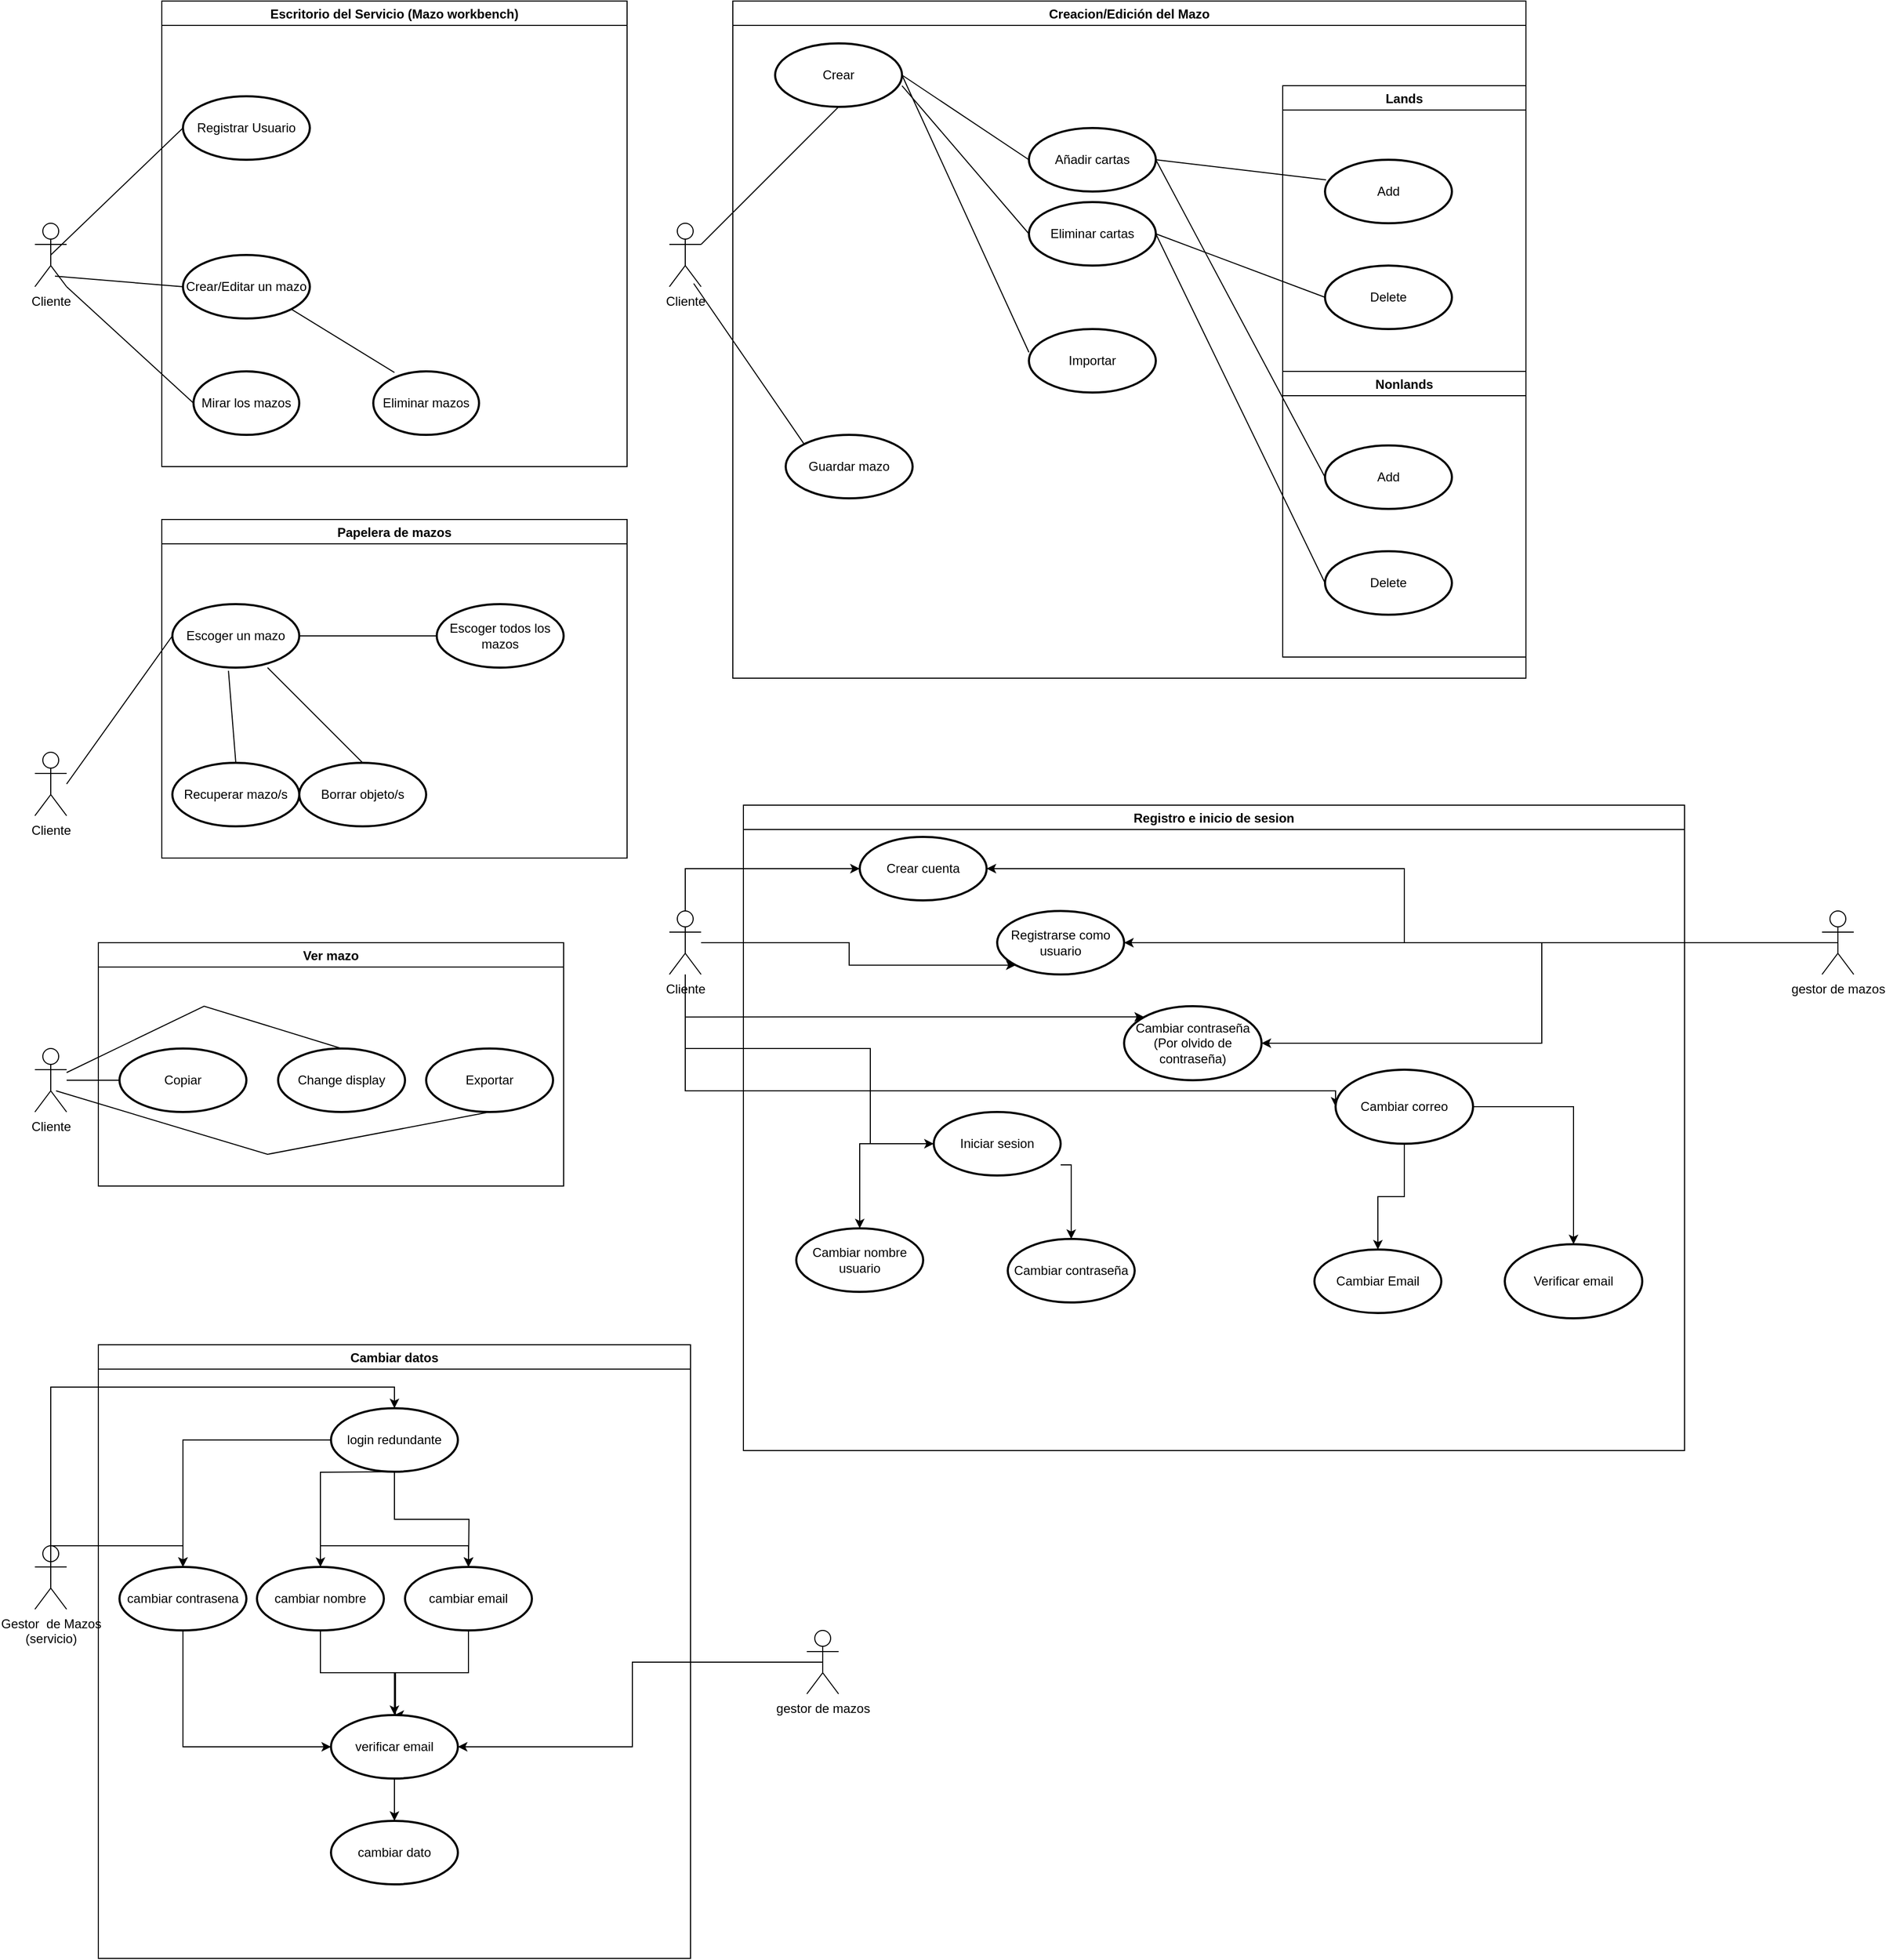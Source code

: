 <mxfile version="24.0.4" type="device">
  <diagram name="Page-1" id="g7jQOUo30wly0EwfjcqG">
    <mxGraphModel dx="4188" dy="2451" grid="1" gridSize="10" guides="1" tooltips="1" connect="1" arrows="1" fold="1" page="1" pageScale="1" pageWidth="2400" pageHeight="2400" math="0" shadow="0">
      <root>
        <mxCell id="0" />
        <mxCell id="1" parent="0" />
        <mxCell id="b2gdafw9vcIs6ifxPlmt-4" value="Cliente" style="shape=umlActor;verticalLabelPosition=bottom;verticalAlign=top;html=1;" parent="1" vertex="1">
          <mxGeometry x="80" y="1030" width="30" height="60" as="geometry" />
        </mxCell>
        <mxCell id="b2gdafw9vcIs6ifxPlmt-5" value="Gestor&amp;nbsp; de Mazos&lt;div&gt;(servicio)&lt;/div&gt;" style="shape=umlActor;verticalLabelPosition=bottom;verticalAlign=top;html=1;" parent="1" vertex="1">
          <mxGeometry x="80" y="1500" width="30" height="60" as="geometry" />
        </mxCell>
        <mxCell id="b2gdafw9vcIs6ifxPlmt-27" value="Papelera de mazos" style="swimlane;" parent="1" vertex="1">
          <mxGeometry x="200" y="530" width="440" height="320" as="geometry" />
        </mxCell>
        <mxCell id="b2gdafw9vcIs6ifxPlmt-29" value="Recuperar mazo/s" style="strokeWidth=2;html=1;shape=mxgraph.flowchart.start_1;whiteSpace=wrap;" parent="b2gdafw9vcIs6ifxPlmt-27" vertex="1">
          <mxGeometry x="10" y="230" width="120" height="60" as="geometry" />
        </mxCell>
        <mxCell id="b2gdafw9vcIs6ifxPlmt-57" value="&lt;div&gt;Escoger todos los mazos&lt;/div&gt;" style="strokeWidth=2;html=1;shape=mxgraph.flowchart.start_1;whiteSpace=wrap;" parent="b2gdafw9vcIs6ifxPlmt-27" vertex="1">
          <mxGeometry x="260" y="80" width="120" height="60" as="geometry" />
        </mxCell>
        <mxCell id="b2gdafw9vcIs6ifxPlmt-58" value="Borrar objeto/s" style="strokeWidth=2;html=1;shape=mxgraph.flowchart.start_1;whiteSpace=wrap;" parent="b2gdafw9vcIs6ifxPlmt-27" vertex="1">
          <mxGeometry x="130" y="230" width="120" height="60" as="geometry" />
        </mxCell>
        <mxCell id="b2gdafw9vcIs6ifxPlmt-60" value="Escoger un mazo" style="strokeWidth=2;html=1;shape=mxgraph.flowchart.start_1;whiteSpace=wrap;" parent="b2gdafw9vcIs6ifxPlmt-27" vertex="1">
          <mxGeometry x="10" y="80" width="120" height="60" as="geometry" />
        </mxCell>
        <mxCell id="oIikqwytzSIiOgdCLlzZ-25" value="" style="endArrow=none;html=1;rounded=0;entryX=0;entryY=0.5;entryDx=0;entryDy=0;entryPerimeter=0;exitX=1;exitY=0.5;exitDx=0;exitDy=0;exitPerimeter=0;" parent="b2gdafw9vcIs6ifxPlmt-27" source="b2gdafw9vcIs6ifxPlmt-60" target="b2gdafw9vcIs6ifxPlmt-57" edge="1">
          <mxGeometry width="50" height="50" relative="1" as="geometry">
            <mxPoint x="230" y="330" as="sourcePoint" />
            <mxPoint x="280" y="280" as="targetPoint" />
          </mxGeometry>
        </mxCell>
        <mxCell id="oIikqwytzSIiOgdCLlzZ-26" value="" style="endArrow=none;html=1;rounded=0;entryX=0.442;entryY=1.05;entryDx=0;entryDy=0;entryPerimeter=0;exitX=0.5;exitY=0;exitDx=0;exitDy=0;exitPerimeter=0;" parent="b2gdafw9vcIs6ifxPlmt-27" source="b2gdafw9vcIs6ifxPlmt-29" target="b2gdafw9vcIs6ifxPlmt-60" edge="1">
          <mxGeometry width="50" height="50" relative="1" as="geometry">
            <mxPoint x="230" y="330" as="sourcePoint" />
            <mxPoint x="280" y="280" as="targetPoint" />
          </mxGeometry>
        </mxCell>
        <mxCell id="oIikqwytzSIiOgdCLlzZ-27" value="" style="endArrow=none;html=1;rounded=0;exitX=0.5;exitY=0;exitDx=0;exitDy=0;exitPerimeter=0;" parent="b2gdafw9vcIs6ifxPlmt-27" source="b2gdafw9vcIs6ifxPlmt-58" target="b2gdafw9vcIs6ifxPlmt-60" edge="1">
          <mxGeometry width="50" height="50" relative="1" as="geometry">
            <mxPoint x="230" y="330" as="sourcePoint" />
            <mxPoint x="280" y="280" as="targetPoint" />
          </mxGeometry>
        </mxCell>
        <mxCell id="b2gdafw9vcIs6ifxPlmt-34" value="Escritorio del Servicio (Mazo workbench)" style="swimlane;" parent="1" vertex="1">
          <mxGeometry x="200" y="40" width="440" height="440" as="geometry" />
        </mxCell>
        <mxCell id="b2gdafw9vcIs6ifxPlmt-35" value="Registrar Usuario" style="strokeWidth=2;html=1;shape=mxgraph.flowchart.start_1;whiteSpace=wrap;" parent="b2gdafw9vcIs6ifxPlmt-34" vertex="1">
          <mxGeometry x="20" y="90" width="120" height="60" as="geometry" />
        </mxCell>
        <mxCell id="b2gdafw9vcIs6ifxPlmt-37" value="Crear/Editar un mazo" style="strokeWidth=2;html=1;shape=mxgraph.flowchart.start_1;whiteSpace=wrap;" parent="b2gdafw9vcIs6ifxPlmt-34" vertex="1">
          <mxGeometry x="20" y="240" width="120" height="60" as="geometry" />
        </mxCell>
        <mxCell id="b2gdafw9vcIs6ifxPlmt-38" value="Eliminar mazos" style="strokeWidth=2;html=1;shape=mxgraph.flowchart.start_1;whiteSpace=wrap;" parent="b2gdafw9vcIs6ifxPlmt-34" vertex="1">
          <mxGeometry x="200" y="350" width="100" height="60" as="geometry" />
        </mxCell>
        <mxCell id="b2gdafw9vcIs6ifxPlmt-39" value="Mirar los mazos" style="strokeWidth=2;html=1;shape=mxgraph.flowchart.start_1;whiteSpace=wrap;" parent="b2gdafw9vcIs6ifxPlmt-34" vertex="1">
          <mxGeometry x="30" y="350" width="100" height="60" as="geometry" />
        </mxCell>
        <mxCell id="oIikqwytzSIiOgdCLlzZ-31" value="" style="endArrow=none;html=1;rounded=0;entryX=0.855;entryY=0.855;entryDx=0;entryDy=0;entryPerimeter=0;exitX=0.2;exitY=0.017;exitDx=0;exitDy=0;exitPerimeter=0;" parent="b2gdafw9vcIs6ifxPlmt-34" source="b2gdafw9vcIs6ifxPlmt-38" target="b2gdafw9vcIs6ifxPlmt-37" edge="1">
          <mxGeometry width="50" height="50" relative="1" as="geometry">
            <mxPoint x="230" y="350" as="sourcePoint" />
            <mxPoint x="280" y="300" as="targetPoint" />
          </mxGeometry>
        </mxCell>
        <mxCell id="b2gdafw9vcIs6ifxPlmt-40" value="Creacion/Edición del Mazo" style="swimlane;" parent="1" vertex="1">
          <mxGeometry x="740" y="40" width="750" height="640" as="geometry" />
        </mxCell>
        <mxCell id="b2gdafw9vcIs6ifxPlmt-69" value="Guardar mazo" style="strokeWidth=2;html=1;shape=mxgraph.flowchart.start_1;whiteSpace=wrap;" parent="b2gdafw9vcIs6ifxPlmt-40" vertex="1">
          <mxGeometry x="50" y="410" width="120" height="60" as="geometry" />
        </mxCell>
        <mxCell id="b2gdafw9vcIs6ifxPlmt-72" value="Crear" style="strokeWidth=2;html=1;shape=mxgraph.flowchart.start_1;whiteSpace=wrap;" parent="b2gdafw9vcIs6ifxPlmt-40" vertex="1">
          <mxGeometry x="40" y="40" width="120" height="60" as="geometry" />
        </mxCell>
        <mxCell id="b2gdafw9vcIs6ifxPlmt-42" value="Añadir cartas" style="strokeWidth=2;html=1;shape=mxgraph.flowchart.start_1;whiteSpace=wrap;" parent="b2gdafw9vcIs6ifxPlmt-40" vertex="1">
          <mxGeometry x="280" y="120" width="120" height="60" as="geometry" />
        </mxCell>
        <mxCell id="b2gdafw9vcIs6ifxPlmt-73" value="Eliminar cartas" style="strokeWidth=2;html=1;shape=mxgraph.flowchart.start_1;whiteSpace=wrap;" parent="b2gdafw9vcIs6ifxPlmt-40" vertex="1">
          <mxGeometry x="280" y="190" width="120" height="60" as="geometry" />
        </mxCell>
        <mxCell id="b2gdafw9vcIs6ifxPlmt-81" value="Importar" style="strokeWidth=2;html=1;shape=mxgraph.flowchart.start_1;whiteSpace=wrap;" parent="b2gdafw9vcIs6ifxPlmt-40" vertex="1">
          <mxGeometry x="280" y="310" width="120" height="60" as="geometry" />
        </mxCell>
        <mxCell id="oIikqwytzSIiOgdCLlzZ-10" value="Nonlands" style="swimlane;" parent="b2gdafw9vcIs6ifxPlmt-40" vertex="1">
          <mxGeometry x="520" y="350" width="230" height="270" as="geometry" />
        </mxCell>
        <mxCell id="oIikqwytzSIiOgdCLlzZ-11" value="Add" style="strokeWidth=2;html=1;shape=mxgraph.flowchart.start_1;whiteSpace=wrap;" parent="oIikqwytzSIiOgdCLlzZ-10" vertex="1">
          <mxGeometry x="40" y="70" width="120" height="60" as="geometry" />
        </mxCell>
        <mxCell id="oIikqwytzSIiOgdCLlzZ-12" value="Delete" style="strokeWidth=2;html=1;shape=mxgraph.flowchart.start_1;whiteSpace=wrap;" parent="oIikqwytzSIiOgdCLlzZ-10" vertex="1">
          <mxGeometry x="40" y="170" width="120" height="60" as="geometry" />
        </mxCell>
        <mxCell id="oIikqwytzSIiOgdCLlzZ-13" value="Lands" style="swimlane;" parent="b2gdafw9vcIs6ifxPlmt-40" vertex="1">
          <mxGeometry x="520" y="80" width="230" height="270" as="geometry" />
        </mxCell>
        <mxCell id="oIikqwytzSIiOgdCLlzZ-14" value="Add" style="strokeWidth=2;html=1;shape=mxgraph.flowchart.start_1;whiteSpace=wrap;" parent="oIikqwytzSIiOgdCLlzZ-13" vertex="1">
          <mxGeometry x="40" y="70" width="120" height="60" as="geometry" />
        </mxCell>
        <mxCell id="oIikqwytzSIiOgdCLlzZ-15" value="Delete" style="strokeWidth=2;html=1;shape=mxgraph.flowchart.start_1;whiteSpace=wrap;" parent="oIikqwytzSIiOgdCLlzZ-13" vertex="1">
          <mxGeometry x="40" y="170" width="120" height="60" as="geometry" />
        </mxCell>
        <mxCell id="oIikqwytzSIiOgdCLlzZ-17" value="" style="endArrow=none;html=1;rounded=0;entryX=1;entryY=0.5;entryDx=0;entryDy=0;entryPerimeter=0;exitX=0.008;exitY=0.317;exitDx=0;exitDy=0;exitPerimeter=0;" parent="b2gdafw9vcIs6ifxPlmt-40" source="oIikqwytzSIiOgdCLlzZ-14" target="b2gdafw9vcIs6ifxPlmt-42" edge="1">
          <mxGeometry width="50" height="50" relative="1" as="geometry">
            <mxPoint x="450" y="490" as="sourcePoint" />
            <mxPoint x="500" y="440" as="targetPoint" />
          </mxGeometry>
        </mxCell>
        <mxCell id="oIikqwytzSIiOgdCLlzZ-18" value="" style="endArrow=none;html=1;rounded=0;entryX=1;entryY=0.5;entryDx=0;entryDy=0;entryPerimeter=0;exitX=0;exitY=0.5;exitDx=0;exitDy=0;exitPerimeter=0;" parent="b2gdafw9vcIs6ifxPlmt-40" source="oIikqwytzSIiOgdCLlzZ-11" target="b2gdafw9vcIs6ifxPlmt-42" edge="1">
          <mxGeometry width="50" height="50" relative="1" as="geometry">
            <mxPoint x="571" y="179" as="sourcePoint" />
            <mxPoint x="410" y="160" as="targetPoint" />
          </mxGeometry>
        </mxCell>
        <mxCell id="oIikqwytzSIiOgdCLlzZ-19" value="" style="endArrow=none;html=1;rounded=0;entryX=1;entryY=0.5;entryDx=0;entryDy=0;entryPerimeter=0;exitX=0;exitY=0.5;exitDx=0;exitDy=0;exitPerimeter=0;" parent="b2gdafw9vcIs6ifxPlmt-40" source="oIikqwytzSIiOgdCLlzZ-12" edge="1">
          <mxGeometry width="50" height="50" relative="1" as="geometry">
            <mxPoint x="560" y="520" as="sourcePoint" />
            <mxPoint x="400" y="220" as="targetPoint" />
          </mxGeometry>
        </mxCell>
        <mxCell id="oIikqwytzSIiOgdCLlzZ-20" value="" style="endArrow=none;html=1;rounded=0;entryX=1;entryY=0.5;entryDx=0;entryDy=0;entryPerimeter=0;exitX=0;exitY=0.5;exitDx=0;exitDy=0;exitPerimeter=0;" parent="b2gdafw9vcIs6ifxPlmt-40" source="oIikqwytzSIiOgdCLlzZ-15" edge="1">
          <mxGeometry width="50" height="50" relative="1" as="geometry">
            <mxPoint x="561" y="239" as="sourcePoint" />
            <mxPoint x="400" y="220" as="targetPoint" />
          </mxGeometry>
        </mxCell>
        <mxCell id="oIikqwytzSIiOgdCLlzZ-32" value="" style="endArrow=none;html=1;rounded=0;entryX=1;entryY=0.5;entryDx=0;entryDy=0;entryPerimeter=0;exitX=0;exitY=0.5;exitDx=0;exitDy=0;exitPerimeter=0;" parent="b2gdafw9vcIs6ifxPlmt-40" source="b2gdafw9vcIs6ifxPlmt-42" target="b2gdafw9vcIs6ifxPlmt-72" edge="1">
          <mxGeometry width="50" height="50" relative="1" as="geometry">
            <mxPoint x="170" y="350" as="sourcePoint" />
            <mxPoint x="220" y="300" as="targetPoint" />
          </mxGeometry>
        </mxCell>
        <mxCell id="oIikqwytzSIiOgdCLlzZ-33" value="" style="endArrow=none;html=1;rounded=0;entryX=1;entryY=0.667;entryDx=0;entryDy=0;entryPerimeter=0;exitX=0;exitY=0.5;exitDx=0;exitDy=0;exitPerimeter=0;" parent="b2gdafw9vcIs6ifxPlmt-40" source="b2gdafw9vcIs6ifxPlmt-73" target="b2gdafw9vcIs6ifxPlmt-72" edge="1">
          <mxGeometry width="50" height="50" relative="1" as="geometry">
            <mxPoint x="170" y="350" as="sourcePoint" />
            <mxPoint x="220" y="300" as="targetPoint" />
          </mxGeometry>
        </mxCell>
        <mxCell id="oIikqwytzSIiOgdCLlzZ-34" value="" style="endArrow=none;html=1;rounded=0;entryX=1;entryY=0.5;entryDx=0;entryDy=0;entryPerimeter=0;exitX=0;exitY=0.367;exitDx=0;exitDy=0;exitPerimeter=0;" parent="b2gdafw9vcIs6ifxPlmt-40" source="b2gdafw9vcIs6ifxPlmt-81" target="b2gdafw9vcIs6ifxPlmt-72" edge="1">
          <mxGeometry width="50" height="50" relative="1" as="geometry">
            <mxPoint x="170" y="350" as="sourcePoint" />
            <mxPoint x="220" y="300" as="targetPoint" />
          </mxGeometry>
        </mxCell>
        <mxCell id="b2gdafw9vcIs6ifxPlmt-46" value="Ver mazo" style="swimlane;" parent="1" vertex="1">
          <mxGeometry x="140" y="930" width="440" height="230" as="geometry" />
        </mxCell>
        <mxCell id="oIikqwytzSIiOgdCLlzZ-1" value="Exportar" style="strokeWidth=2;html=1;shape=mxgraph.flowchart.start_1;whiteSpace=wrap;" parent="b2gdafw9vcIs6ifxPlmt-46" vertex="1">
          <mxGeometry x="310" y="100" width="120" height="60" as="geometry" />
        </mxCell>
        <mxCell id="oIikqwytzSIiOgdCLlzZ-2" value="Copiar" style="strokeWidth=2;html=1;shape=mxgraph.flowchart.start_1;whiteSpace=wrap;" parent="b2gdafw9vcIs6ifxPlmt-46" vertex="1">
          <mxGeometry x="20" y="100" width="120" height="60" as="geometry" />
        </mxCell>
        <mxCell id="oIikqwytzSIiOgdCLlzZ-16" value="Change display" style="strokeWidth=2;html=1;shape=mxgraph.flowchart.start_1;whiteSpace=wrap;" parent="b2gdafw9vcIs6ifxPlmt-46" vertex="1">
          <mxGeometry x="170" y="100" width="120" height="60" as="geometry" />
        </mxCell>
        <mxCell id="b2gdafw9vcIs6ifxPlmt-61" value="Cliente" style="shape=umlActor;verticalLabelPosition=bottom;verticalAlign=top;html=1;" parent="1" vertex="1">
          <mxGeometry x="80" y="250" width="30" height="60" as="geometry" />
        </mxCell>
        <mxCell id="b2gdafw9vcIs6ifxPlmt-62" value="Cliente" style="shape=umlActor;verticalLabelPosition=bottom;verticalAlign=top;html=1;" parent="1" vertex="1">
          <mxGeometry x="80" y="750" width="30" height="60" as="geometry" />
        </mxCell>
        <mxCell id="b2gdafw9vcIs6ifxPlmt-63" value="Cliente" style="shape=umlActor;verticalLabelPosition=bottom;verticalAlign=top;html=1;" parent="1" vertex="1">
          <mxGeometry x="680" y="250" width="30" height="60" as="geometry" />
        </mxCell>
        <mxCell id="oIikqwytzSIiOgdCLlzZ-21" value="" style="endArrow=none;html=1;rounded=0;entryX=0.5;entryY=0;entryDx=0;entryDy=0;entryPerimeter=0;" parent="1" source="b2gdafw9vcIs6ifxPlmt-4" target="oIikqwytzSIiOgdCLlzZ-16" edge="1">
          <mxGeometry width="50" height="50" relative="1" as="geometry">
            <mxPoint x="590" y="1080" as="sourcePoint" />
            <mxPoint x="640" y="1030" as="targetPoint" />
            <Array as="points">
              <mxPoint x="240" y="990" />
            </Array>
          </mxGeometry>
        </mxCell>
        <mxCell id="oIikqwytzSIiOgdCLlzZ-22" value="" style="endArrow=none;html=1;rounded=0;entryX=0;entryY=0.5;entryDx=0;entryDy=0;entryPerimeter=0;" parent="1" source="b2gdafw9vcIs6ifxPlmt-4" target="oIikqwytzSIiOgdCLlzZ-2" edge="1">
          <mxGeometry width="50" height="50" relative="1" as="geometry">
            <mxPoint x="590" y="1080" as="sourcePoint" />
            <mxPoint x="640" y="1030" as="targetPoint" />
          </mxGeometry>
        </mxCell>
        <mxCell id="oIikqwytzSIiOgdCLlzZ-23" value="" style="endArrow=none;html=1;rounded=0;exitX=0.667;exitY=0.667;exitDx=0;exitDy=0;exitPerimeter=0;entryX=0.5;entryY=1;entryDx=0;entryDy=0;entryPerimeter=0;" parent="1" source="b2gdafw9vcIs6ifxPlmt-4" target="oIikqwytzSIiOgdCLlzZ-1" edge="1">
          <mxGeometry width="50" height="50" relative="1" as="geometry">
            <mxPoint x="590" y="1080" as="sourcePoint" />
            <mxPoint x="640" y="1030" as="targetPoint" />
            <Array as="points">
              <mxPoint x="300" y="1130" />
            </Array>
          </mxGeometry>
        </mxCell>
        <mxCell id="oIikqwytzSIiOgdCLlzZ-24" value="" style="endArrow=none;html=1;rounded=0;entryX=0;entryY=0.5;entryDx=0;entryDy=0;entryPerimeter=0;" parent="1" target="b2gdafw9vcIs6ifxPlmt-60" edge="1">
          <mxGeometry width="50" height="50" relative="1" as="geometry">
            <mxPoint x="110" y="780" as="sourcePoint" />
            <mxPoint x="160" y="730" as="targetPoint" />
          </mxGeometry>
        </mxCell>
        <mxCell id="oIikqwytzSIiOgdCLlzZ-28" value="" style="endArrow=none;html=1;rounded=0;entryX=0.5;entryY=0.5;entryDx=0;entryDy=0;entryPerimeter=0;exitX=0;exitY=0.5;exitDx=0;exitDy=0;exitPerimeter=0;" parent="1" source="b2gdafw9vcIs6ifxPlmt-35" target="b2gdafw9vcIs6ifxPlmt-61" edge="1">
          <mxGeometry width="50" height="50" relative="1" as="geometry">
            <mxPoint x="430" y="390" as="sourcePoint" />
            <mxPoint x="480" y="340" as="targetPoint" />
          </mxGeometry>
        </mxCell>
        <mxCell id="oIikqwytzSIiOgdCLlzZ-29" value="" style="endArrow=none;html=1;rounded=0;entryX=0.633;entryY=0.833;entryDx=0;entryDy=0;entryPerimeter=0;exitX=0;exitY=0.5;exitDx=0;exitDy=0;exitPerimeter=0;" parent="1" source="b2gdafw9vcIs6ifxPlmt-37" target="b2gdafw9vcIs6ifxPlmt-61" edge="1">
          <mxGeometry width="50" height="50" relative="1" as="geometry">
            <mxPoint x="430" y="390" as="sourcePoint" />
            <mxPoint x="480" y="340" as="targetPoint" />
          </mxGeometry>
        </mxCell>
        <mxCell id="oIikqwytzSIiOgdCLlzZ-30" value="" style="endArrow=none;html=1;rounded=0;entryX=1;entryY=1;entryDx=0;entryDy=0;entryPerimeter=0;exitX=0;exitY=0.5;exitDx=0;exitDy=0;exitPerimeter=0;" parent="1" source="b2gdafw9vcIs6ifxPlmt-39" target="b2gdafw9vcIs6ifxPlmt-61" edge="1">
          <mxGeometry width="50" height="50" relative="1" as="geometry">
            <mxPoint x="430" y="390" as="sourcePoint" />
            <mxPoint x="480" y="340" as="targetPoint" />
          </mxGeometry>
        </mxCell>
        <mxCell id="oIikqwytzSIiOgdCLlzZ-36" value="" style="endArrow=none;html=1;rounded=0;entryX=0.5;entryY=1;entryDx=0;entryDy=0;entryPerimeter=0;exitX=1;exitY=0.333;exitDx=0;exitDy=0;exitPerimeter=0;" parent="1" source="b2gdafw9vcIs6ifxPlmt-63" target="b2gdafw9vcIs6ifxPlmt-72" edge="1">
          <mxGeometry width="50" height="50" relative="1" as="geometry">
            <mxPoint x="910" y="390" as="sourcePoint" />
            <mxPoint x="960" y="340" as="targetPoint" />
          </mxGeometry>
        </mxCell>
        <mxCell id="oIikqwytzSIiOgdCLlzZ-37" value="" style="endArrow=none;html=1;rounded=0;entryX=0.767;entryY=0.95;entryDx=0;entryDy=0;entryPerimeter=0;exitX=0.145;exitY=0.145;exitDx=0;exitDy=0;exitPerimeter=0;" parent="1" source="b2gdafw9vcIs6ifxPlmt-69" target="b2gdafw9vcIs6ifxPlmt-63" edge="1">
          <mxGeometry width="50" height="50" relative="1" as="geometry">
            <mxPoint x="910" y="390" as="sourcePoint" />
            <mxPoint x="960" y="340" as="targetPoint" />
          </mxGeometry>
        </mxCell>
        <mxCell id="PvsV8ZNMPgOsQi2cF9u8-26" style="edgeStyle=orthogonalEdgeStyle;rounded=0;orthogonalLoop=1;jettySize=auto;html=1;" parent="1" source="PvsV8ZNMPgOsQi2cF9u8-3" target="PvsV8ZNMPgOsQi2cF9u8-15" edge="1">
          <mxGeometry relative="1" as="geometry">
            <Array as="points">
              <mxPoint x="695" y="860" />
            </Array>
          </mxGeometry>
        </mxCell>
        <mxCell id="PvsV8ZNMPgOsQi2cF9u8-29" style="edgeStyle=orthogonalEdgeStyle;rounded=0;orthogonalLoop=1;jettySize=auto;html=1;" parent="1" source="PvsV8ZNMPgOsQi2cF9u8-3" target="PvsV8ZNMPgOsQi2cF9u8-28" edge="1">
          <mxGeometry relative="1" as="geometry">
            <Array as="points">
              <mxPoint x="695" y="1030" />
              <mxPoint x="870" y="1030" />
              <mxPoint x="870" y="1120" />
            </Array>
          </mxGeometry>
        </mxCell>
        <mxCell id="PvsV8ZNMPgOsQi2cF9u8-31" style="edgeStyle=orthogonalEdgeStyle;rounded=0;orthogonalLoop=1;jettySize=auto;html=1;entryX=0.145;entryY=0.145;entryDx=0;entryDy=0;entryPerimeter=0;" parent="1" source="PvsV8ZNMPgOsQi2cF9u8-3" target="PvsV8ZNMPgOsQi2cF9u8-18" edge="1">
          <mxGeometry relative="1" as="geometry">
            <Array as="points">
              <mxPoint x="695" y="1000" />
            </Array>
          </mxGeometry>
        </mxCell>
        <mxCell id="PvsV8ZNMPgOsQi2cF9u8-36" style="edgeStyle=orthogonalEdgeStyle;rounded=0;orthogonalLoop=1;jettySize=auto;html=1;entryX=0;entryY=0.5;entryDx=0;entryDy=0;entryPerimeter=0;" parent="1" source="PvsV8ZNMPgOsQi2cF9u8-3" target="PvsV8ZNMPgOsQi2cF9u8-35" edge="1">
          <mxGeometry relative="1" as="geometry">
            <Array as="points">
              <mxPoint x="695" y="1070" />
              <mxPoint x="1310" y="1070" />
            </Array>
          </mxGeometry>
        </mxCell>
        <mxCell id="PvsV8ZNMPgOsQi2cF9u8-3" value="Cliente" style="shape=umlActor;verticalLabelPosition=bottom;verticalAlign=top;html=1;" parent="1" vertex="1">
          <mxGeometry x="680" y="900" width="30" height="60" as="geometry" />
        </mxCell>
        <mxCell id="PvsV8ZNMPgOsQi2cF9u8-4" value="Registro e inicio de sesion" style="swimlane;" parent="1" vertex="1">
          <mxGeometry x="750" y="800" width="890" height="610" as="geometry" />
        </mxCell>
        <mxCell id="PvsV8ZNMPgOsQi2cF9u8-8" value="Registrarse como usuario" style="strokeWidth=2;html=1;shape=mxgraph.flowchart.start_1;whiteSpace=wrap;" parent="PvsV8ZNMPgOsQi2cF9u8-4" vertex="1">
          <mxGeometry x="240" y="100" width="120" height="60" as="geometry" />
        </mxCell>
        <mxCell id="PvsV8ZNMPgOsQi2cF9u8-15" value="Crear cuenta" style="strokeWidth=2;html=1;shape=mxgraph.flowchart.start_1;whiteSpace=wrap;" parent="PvsV8ZNMPgOsQi2cF9u8-4" vertex="1">
          <mxGeometry x="110" y="30" width="120" height="60" as="geometry" />
        </mxCell>
        <mxCell id="PvsV8ZNMPgOsQi2cF9u8-18" value="Cambiar contraseña&lt;br&gt;(Por olvido de contraseña)" style="strokeWidth=2;html=1;shape=mxgraph.flowchart.start_1;whiteSpace=wrap;" parent="PvsV8ZNMPgOsQi2cF9u8-4" vertex="1">
          <mxGeometry x="360" y="190" width="130" height="70" as="geometry" />
        </mxCell>
        <mxCell id="PvsV8ZNMPgOsQi2cF9u8-21" value="Cambiar nombre usuario" style="strokeWidth=2;html=1;shape=mxgraph.flowchart.start_1;whiteSpace=wrap;" parent="PvsV8ZNMPgOsQi2cF9u8-4" vertex="1">
          <mxGeometry x="50" y="400" width="120" height="60" as="geometry" />
        </mxCell>
        <mxCell id="PvsV8ZNMPgOsQi2cF9u8-22" value="Cambiar Email" style="strokeWidth=2;html=1;shape=mxgraph.flowchart.start_1;whiteSpace=wrap;" parent="PvsV8ZNMPgOsQi2cF9u8-4" vertex="1">
          <mxGeometry x="540" y="420" width="120" height="60" as="geometry" />
        </mxCell>
        <mxCell id="PvsV8ZNMPgOsQi2cF9u8-33" style="edgeStyle=orthogonalEdgeStyle;rounded=0;orthogonalLoop=1;jettySize=auto;html=1;" parent="PvsV8ZNMPgOsQi2cF9u8-4" source="PvsV8ZNMPgOsQi2cF9u8-28" target="PvsV8ZNMPgOsQi2cF9u8-21" edge="1">
          <mxGeometry relative="1" as="geometry" />
        </mxCell>
        <mxCell id="PvsV8ZNMPgOsQi2cF9u8-34" style="edgeStyle=orthogonalEdgeStyle;rounded=0;orthogonalLoop=1;jettySize=auto;html=1;" parent="PvsV8ZNMPgOsQi2cF9u8-4" source="PvsV8ZNMPgOsQi2cF9u8-28" target="PvsV8ZNMPgOsQi2cF9u8-32" edge="1">
          <mxGeometry relative="1" as="geometry">
            <Array as="points">
              <mxPoint x="310" y="340" />
            </Array>
          </mxGeometry>
        </mxCell>
        <mxCell id="PvsV8ZNMPgOsQi2cF9u8-28" value="Iniciar sesion" style="strokeWidth=2;html=1;shape=mxgraph.flowchart.start_1;whiteSpace=wrap;" parent="PvsV8ZNMPgOsQi2cF9u8-4" vertex="1">
          <mxGeometry x="180" y="290" width="120" height="60" as="geometry" />
        </mxCell>
        <mxCell id="PvsV8ZNMPgOsQi2cF9u8-30" value="Verificar email" style="strokeWidth=2;html=1;shape=mxgraph.flowchart.start_1;whiteSpace=wrap;" parent="PvsV8ZNMPgOsQi2cF9u8-4" vertex="1">
          <mxGeometry x="720" y="415" width="130" height="70" as="geometry" />
        </mxCell>
        <mxCell id="PvsV8ZNMPgOsQi2cF9u8-32" value="Cambiar contraseña" style="strokeWidth=2;html=1;shape=mxgraph.flowchart.start_1;whiteSpace=wrap;" parent="PvsV8ZNMPgOsQi2cF9u8-4" vertex="1">
          <mxGeometry x="250" y="410" width="120" height="60" as="geometry" />
        </mxCell>
        <mxCell id="PvsV8ZNMPgOsQi2cF9u8-37" style="edgeStyle=orthogonalEdgeStyle;rounded=0;orthogonalLoop=1;jettySize=auto;html=1;" parent="PvsV8ZNMPgOsQi2cF9u8-4" source="PvsV8ZNMPgOsQi2cF9u8-35" target="PvsV8ZNMPgOsQi2cF9u8-30" edge="1">
          <mxGeometry relative="1" as="geometry" />
        </mxCell>
        <mxCell id="PvsV8ZNMPgOsQi2cF9u8-38" style="edgeStyle=orthogonalEdgeStyle;rounded=0;orthogonalLoop=1;jettySize=auto;html=1;" parent="PvsV8ZNMPgOsQi2cF9u8-4" source="PvsV8ZNMPgOsQi2cF9u8-35" target="PvsV8ZNMPgOsQi2cF9u8-22" edge="1">
          <mxGeometry relative="1" as="geometry" />
        </mxCell>
        <mxCell id="PvsV8ZNMPgOsQi2cF9u8-35" value="Cambiar correo" style="strokeWidth=2;html=1;shape=mxgraph.flowchart.start_1;whiteSpace=wrap;" parent="PvsV8ZNMPgOsQi2cF9u8-4" vertex="1">
          <mxGeometry x="560" y="250" width="130" height="70" as="geometry" />
        </mxCell>
        <mxCell id="PvsV8ZNMPgOsQi2cF9u8-12" style="edgeStyle=orthogonalEdgeStyle;rounded=0;orthogonalLoop=1;jettySize=auto;html=1;entryX=0.145;entryY=0.855;entryDx=0;entryDy=0;entryPerimeter=0;" parent="1" source="PvsV8ZNMPgOsQi2cF9u8-3" target="PvsV8ZNMPgOsQi2cF9u8-8" edge="1">
          <mxGeometry relative="1" as="geometry" />
        </mxCell>
        <mxCell id="wPcE5DeIWJKnM4BneBvL-1" value="Cambiar datos" style="swimlane;" vertex="1" parent="1">
          <mxGeometry x="140" y="1310" width="560" height="580" as="geometry" />
        </mxCell>
        <mxCell id="wPcE5DeIWJKnM4BneBvL-17" style="edgeStyle=orthogonalEdgeStyle;rounded=0;orthogonalLoop=1;jettySize=auto;html=1;entryX=0.5;entryY=0;entryDx=0;entryDy=0;entryPerimeter=0;" edge="1" parent="wPcE5DeIWJKnM4BneBvL-1" source="wPcE5DeIWJKnM4BneBvL-2" target="wPcE5DeIWJKnM4BneBvL-3">
          <mxGeometry relative="1" as="geometry">
            <mxPoint x="280" y="150" as="targetPoint" />
          </mxGeometry>
        </mxCell>
        <mxCell id="wPcE5DeIWJKnM4BneBvL-19" style="edgeStyle=orthogonalEdgeStyle;rounded=0;orthogonalLoop=1;jettySize=auto;html=1;exitX=0.5;exitY=1;exitDx=0;exitDy=0;exitPerimeter=0;" edge="1" parent="wPcE5DeIWJKnM4BneBvL-1" source="wPcE5DeIWJKnM4BneBvL-2">
          <mxGeometry relative="1" as="geometry">
            <mxPoint x="350" y="210" as="targetPoint" />
          </mxGeometry>
        </mxCell>
        <mxCell id="wPcE5DeIWJKnM4BneBvL-2" value="login redundante" style="strokeWidth=2;html=1;shape=mxgraph.flowchart.start_1;whiteSpace=wrap;" vertex="1" parent="wPcE5DeIWJKnM4BneBvL-1">
          <mxGeometry x="220" y="60" width="120" height="60" as="geometry" />
        </mxCell>
        <mxCell id="wPcE5DeIWJKnM4BneBvL-3" value="cambiar contrasena" style="strokeWidth=2;html=1;shape=mxgraph.flowchart.start_1;whiteSpace=wrap;" vertex="1" parent="wPcE5DeIWJKnM4BneBvL-1">
          <mxGeometry x="20" y="210" width="120" height="60" as="geometry" />
        </mxCell>
        <mxCell id="wPcE5DeIWJKnM4BneBvL-14" style="edgeStyle=orthogonalEdgeStyle;rounded=0;orthogonalLoop=1;jettySize=auto;html=1;" edge="1" parent="wPcE5DeIWJKnM4BneBvL-1" source="wPcE5DeIWJKnM4BneBvL-4">
          <mxGeometry relative="1" as="geometry">
            <mxPoint x="280" y="350" as="targetPoint" />
            <Array as="points">
              <mxPoint x="210" y="310" />
              <mxPoint x="281" y="310" />
              <mxPoint x="281" y="350" />
            </Array>
          </mxGeometry>
        </mxCell>
        <mxCell id="wPcE5DeIWJKnM4BneBvL-4" value="cambiar nombre" style="strokeWidth=2;html=1;shape=mxgraph.flowchart.start_1;whiteSpace=wrap;" vertex="1" parent="wPcE5DeIWJKnM4BneBvL-1">
          <mxGeometry x="150" y="210" width="120" height="60" as="geometry" />
        </mxCell>
        <mxCell id="wPcE5DeIWJKnM4BneBvL-5" value="cambiar email" style="strokeWidth=2;html=1;shape=mxgraph.flowchart.start_1;whiteSpace=wrap;" vertex="1" parent="wPcE5DeIWJKnM4BneBvL-1">
          <mxGeometry x="290" y="210" width="120" height="60" as="geometry" />
        </mxCell>
        <mxCell id="wPcE5DeIWJKnM4BneBvL-8" style="edgeStyle=orthogonalEdgeStyle;rounded=0;orthogonalLoop=1;jettySize=auto;html=1;exitX=0.5;exitY=0;exitDx=0;exitDy=0;exitPerimeter=0;entryX=0.5;entryY=0;entryDx=0;entryDy=0;entryPerimeter=0;" edge="1" parent="wPcE5DeIWJKnM4BneBvL-1" source="wPcE5DeIWJKnM4BneBvL-4" target="wPcE5DeIWJKnM4BneBvL-5">
          <mxGeometry relative="1" as="geometry">
            <Array as="points">
              <mxPoint x="210" y="190" />
              <mxPoint x="350" y="190" />
            </Array>
          </mxGeometry>
        </mxCell>
        <mxCell id="wPcE5DeIWJKnM4BneBvL-21" value="" style="edgeStyle=orthogonalEdgeStyle;rounded=0;orthogonalLoop=1;jettySize=auto;html=1;" edge="1" parent="wPcE5DeIWJKnM4BneBvL-1" source="wPcE5DeIWJKnM4BneBvL-11" target="wPcE5DeIWJKnM4BneBvL-12">
          <mxGeometry relative="1" as="geometry" />
        </mxCell>
        <mxCell id="wPcE5DeIWJKnM4BneBvL-11" value="verificar email" style="strokeWidth=2;html=1;shape=mxgraph.flowchart.start_1;whiteSpace=wrap;" vertex="1" parent="wPcE5DeIWJKnM4BneBvL-1">
          <mxGeometry x="220" y="350" width="120" height="60" as="geometry" />
        </mxCell>
        <mxCell id="wPcE5DeIWJKnM4BneBvL-12" value="cambiar dato" style="strokeWidth=2;html=1;shape=mxgraph.flowchart.start_1;whiteSpace=wrap;" vertex="1" parent="wPcE5DeIWJKnM4BneBvL-1">
          <mxGeometry x="220" y="450" width="120" height="60" as="geometry" />
        </mxCell>
        <mxCell id="wPcE5DeIWJKnM4BneBvL-13" style="edgeStyle=orthogonalEdgeStyle;rounded=0;orthogonalLoop=1;jettySize=auto;html=1;entryX=0.5;entryY=0;entryDx=0;entryDy=0;entryPerimeter=0;" edge="1" parent="wPcE5DeIWJKnM4BneBvL-1" source="wPcE5DeIWJKnM4BneBvL-5" target="wPcE5DeIWJKnM4BneBvL-11">
          <mxGeometry relative="1" as="geometry" />
        </mxCell>
        <mxCell id="wPcE5DeIWJKnM4BneBvL-15" style="edgeStyle=orthogonalEdgeStyle;rounded=0;orthogonalLoop=1;jettySize=auto;html=1;entryX=0;entryY=0.5;entryDx=0;entryDy=0;entryPerimeter=0;" edge="1" parent="wPcE5DeIWJKnM4BneBvL-1" source="wPcE5DeIWJKnM4BneBvL-3" target="wPcE5DeIWJKnM4BneBvL-11">
          <mxGeometry relative="1" as="geometry">
            <Array as="points">
              <mxPoint x="80" y="380" />
            </Array>
          </mxGeometry>
        </mxCell>
        <mxCell id="wPcE5DeIWJKnM4BneBvL-18" style="edgeStyle=orthogonalEdgeStyle;rounded=0;orthogonalLoop=1;jettySize=auto;html=1;entryX=0.5;entryY=0;entryDx=0;entryDy=0;entryPerimeter=0;" edge="1" parent="wPcE5DeIWJKnM4BneBvL-1" target="wPcE5DeIWJKnM4BneBvL-4">
          <mxGeometry relative="1" as="geometry">
            <mxPoint x="280" y="120" as="sourcePoint" />
          </mxGeometry>
        </mxCell>
        <mxCell id="wPcE5DeIWJKnM4BneBvL-9" style="edgeStyle=orthogonalEdgeStyle;rounded=0;orthogonalLoop=1;jettySize=auto;html=1;exitX=0.5;exitY=0.5;exitDx=0;exitDy=0;exitPerimeter=0;entryX=0.5;entryY=0;entryDx=0;entryDy=0;entryPerimeter=0;" edge="1" parent="1" source="b2gdafw9vcIs6ifxPlmt-5" target="wPcE5DeIWJKnM4BneBvL-3">
          <mxGeometry relative="1" as="geometry">
            <Array as="points">
              <mxPoint x="95" y="1500" />
              <mxPoint x="220" y="1500" />
            </Array>
          </mxGeometry>
        </mxCell>
        <mxCell id="wPcE5DeIWJKnM4BneBvL-10" style="edgeStyle=orthogonalEdgeStyle;rounded=0;orthogonalLoop=1;jettySize=auto;html=1;exitX=0.5;exitY=0.5;exitDx=0;exitDy=0;exitPerimeter=0;entryX=0.5;entryY=0;entryDx=0;entryDy=0;entryPerimeter=0;" edge="1" parent="1" source="b2gdafw9vcIs6ifxPlmt-5" target="wPcE5DeIWJKnM4BneBvL-2">
          <mxGeometry relative="1" as="geometry">
            <Array as="points">
              <mxPoint x="95" y="1350" />
              <mxPoint x="420" y="1350" />
            </Array>
          </mxGeometry>
        </mxCell>
        <mxCell id="wPcE5DeIWJKnM4BneBvL-22" value="gestor de mazos" style="shape=umlActor;verticalLabelPosition=bottom;verticalAlign=top;html=1;outlineConnect=0;" vertex="1" parent="1">
          <mxGeometry x="1770" y="900" width="30" height="60" as="geometry" />
        </mxCell>
        <mxCell id="wPcE5DeIWJKnM4BneBvL-23" value="gestor de mazos" style="shape=umlActor;verticalLabelPosition=bottom;verticalAlign=top;html=1;outlineConnect=0;" vertex="1" parent="1">
          <mxGeometry x="810" y="1580" width="30" height="60" as="geometry" />
        </mxCell>
        <mxCell id="wPcE5DeIWJKnM4BneBvL-24" style="edgeStyle=orthogonalEdgeStyle;rounded=0;orthogonalLoop=1;jettySize=auto;html=1;exitX=0.5;exitY=0.5;exitDx=0;exitDy=0;exitPerimeter=0;entryX=1;entryY=0.5;entryDx=0;entryDy=0;entryPerimeter=0;" edge="1" parent="1" source="wPcE5DeIWJKnM4BneBvL-23" target="wPcE5DeIWJKnM4BneBvL-11">
          <mxGeometry relative="1" as="geometry" />
        </mxCell>
        <mxCell id="wPcE5DeIWJKnM4BneBvL-26" style="edgeStyle=orthogonalEdgeStyle;rounded=0;orthogonalLoop=1;jettySize=auto;html=1;exitX=0.5;exitY=0.5;exitDx=0;exitDy=0;exitPerimeter=0;entryX=1;entryY=0.5;entryDx=0;entryDy=0;entryPerimeter=0;" edge="1" parent="1" source="wPcE5DeIWJKnM4BneBvL-22" target="PvsV8ZNMPgOsQi2cF9u8-8">
          <mxGeometry relative="1" as="geometry" />
        </mxCell>
        <mxCell id="wPcE5DeIWJKnM4BneBvL-27" style="edgeStyle=orthogonalEdgeStyle;rounded=0;orthogonalLoop=1;jettySize=auto;html=1;exitX=0.5;exitY=0.5;exitDx=0;exitDy=0;exitPerimeter=0;entryX=1;entryY=0.5;entryDx=0;entryDy=0;entryPerimeter=0;" edge="1" parent="1" source="wPcE5DeIWJKnM4BneBvL-22" target="PvsV8ZNMPgOsQi2cF9u8-18">
          <mxGeometry relative="1" as="geometry" />
        </mxCell>
        <mxCell id="wPcE5DeIWJKnM4BneBvL-28" style="edgeStyle=orthogonalEdgeStyle;rounded=0;orthogonalLoop=1;jettySize=auto;html=1;exitX=0.5;exitY=0.5;exitDx=0;exitDy=0;exitPerimeter=0;entryX=1;entryY=0.5;entryDx=0;entryDy=0;entryPerimeter=0;" edge="1" parent="1" source="wPcE5DeIWJKnM4BneBvL-22" target="PvsV8ZNMPgOsQi2cF9u8-15">
          <mxGeometry relative="1" as="geometry" />
        </mxCell>
      </root>
    </mxGraphModel>
  </diagram>
</mxfile>
